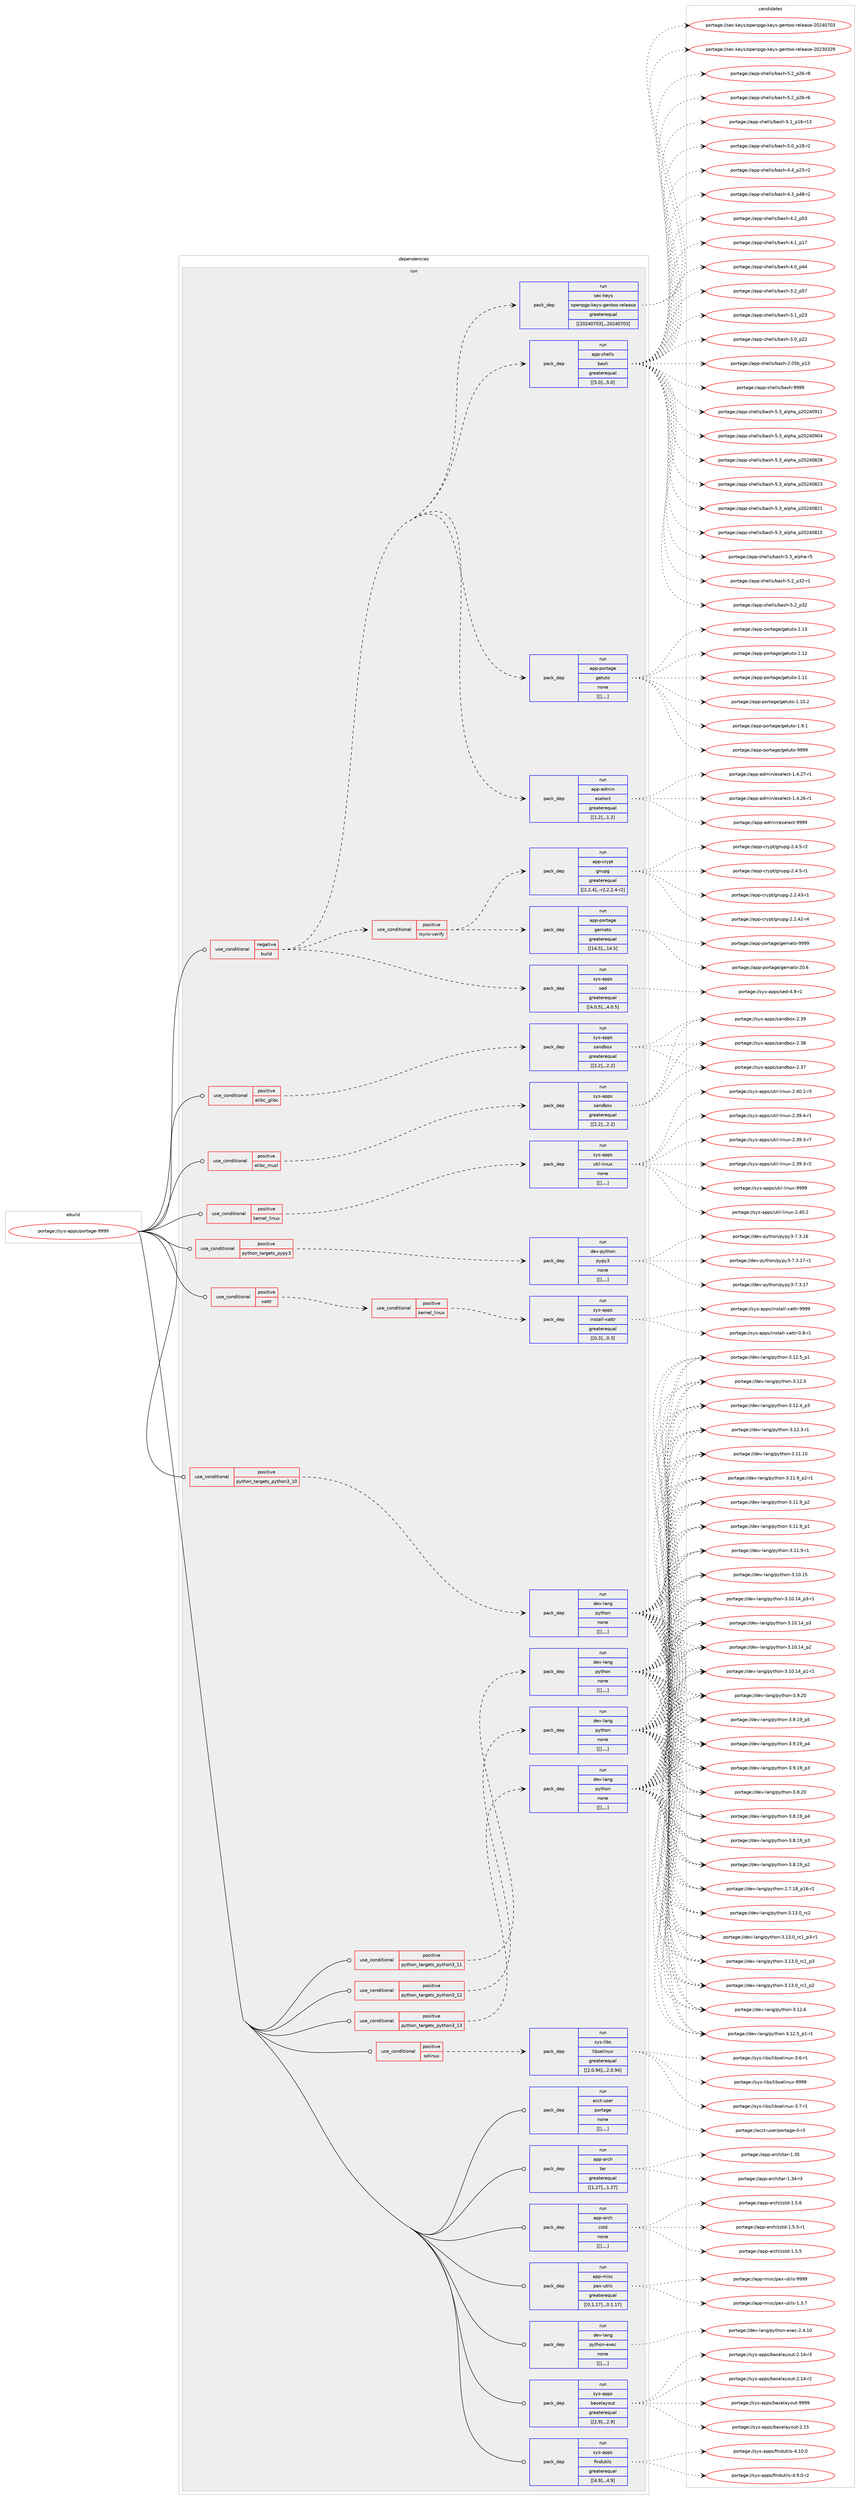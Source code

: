 digraph prolog {

# *************
# Graph options
# *************

newrank=true;
concentrate=true;
compound=true;
graph [rankdir=LR,fontname=Helvetica,fontsize=10,ranksep=1.5];#, ranksep=2.5, nodesep=0.2];
edge  [arrowhead=vee];
node  [fontname=Helvetica,fontsize=10];

# **********
# The ebuild
# **********

subgraph cluster_leftcol {
color=gray;
label=<<i>ebuild</i>>;
id [label="portage://sys-apps/portage-9999", color=red, width=4, href="../sys-apps/portage-9999.svg"];
}

# ****************
# The dependencies
# ****************

subgraph cluster_midcol {
color=gray;
label=<<i>dependencies</i>>;
subgraph cluster_compile {
fillcolor="#eeeeee";
style=filled;
label=<<i>compile</i>>;
}
subgraph cluster_compileandrun {
fillcolor="#eeeeee";
style=filled;
label=<<i>compile and run</i>>;
}
subgraph cluster_run {
fillcolor="#eeeeee";
style=filled;
label=<<i>run</i>>;
subgraph cond115707 {
dependency438653 [label=<<TABLE BORDER="0" CELLBORDER="1" CELLSPACING="0" CELLPADDING="4"><TR><TD ROWSPAN="3" CELLPADDING="10">use_conditional</TD></TR><TR><TD>negative</TD></TR><TR><TD>build</TD></TR></TABLE>>, shape=none, color=red];
subgraph pack319891 {
dependency438654 [label=<<TABLE BORDER="0" CELLBORDER="1" CELLSPACING="0" CELLPADDING="4" WIDTH="220"><TR><TD ROWSPAN="6" CELLPADDING="30">pack_dep</TD></TR><TR><TD WIDTH="110">run</TD></TR><TR><TD>app-admin</TD></TR><TR><TD>eselect</TD></TR><TR><TD>greaterequal</TD></TR><TR><TD>[[1,2],,,1.2]</TD></TR></TABLE>>, shape=none, color=blue];
}
dependency438653:e -> dependency438654:w [weight=20,style="dashed",arrowhead="vee"];
subgraph pack319892 {
dependency438655 [label=<<TABLE BORDER="0" CELLBORDER="1" CELLSPACING="0" CELLPADDING="4" WIDTH="220"><TR><TD ROWSPAN="6" CELLPADDING="30">pack_dep</TD></TR><TR><TD WIDTH="110">run</TD></TR><TR><TD>app-portage</TD></TR><TR><TD>getuto</TD></TR><TR><TD>none</TD></TR><TR><TD>[[],,,,]</TD></TR></TABLE>>, shape=none, color=blue];
}
dependency438653:e -> dependency438655:w [weight=20,style="dashed",arrowhead="vee"];
subgraph pack319893 {
dependency438656 [label=<<TABLE BORDER="0" CELLBORDER="1" CELLSPACING="0" CELLPADDING="4" WIDTH="220"><TR><TD ROWSPAN="6" CELLPADDING="30">pack_dep</TD></TR><TR><TD WIDTH="110">run</TD></TR><TR><TD>app-shells</TD></TR><TR><TD>bash</TD></TR><TR><TD>greaterequal</TD></TR><TR><TD>[[5,0],,,5.0]</TD></TR></TABLE>>, shape=none, color=blue];
}
dependency438653:e -> dependency438656:w [weight=20,style="dashed",arrowhead="vee"];
subgraph pack319894 {
dependency438657 [label=<<TABLE BORDER="0" CELLBORDER="1" CELLSPACING="0" CELLPADDING="4" WIDTH="220"><TR><TD ROWSPAN="6" CELLPADDING="30">pack_dep</TD></TR><TR><TD WIDTH="110">run</TD></TR><TR><TD>sec-keys</TD></TR><TR><TD>openpgp-keys-gentoo-release</TD></TR><TR><TD>greaterequal</TD></TR><TR><TD>[[20240703],,,20240703]</TD></TR></TABLE>>, shape=none, color=blue];
}
dependency438653:e -> dependency438657:w [weight=20,style="dashed",arrowhead="vee"];
subgraph pack319895 {
dependency438658 [label=<<TABLE BORDER="0" CELLBORDER="1" CELLSPACING="0" CELLPADDING="4" WIDTH="220"><TR><TD ROWSPAN="6" CELLPADDING="30">pack_dep</TD></TR><TR><TD WIDTH="110">run</TD></TR><TR><TD>sys-apps</TD></TR><TR><TD>sed</TD></TR><TR><TD>greaterequal</TD></TR><TR><TD>[[4,0,5],,,4.0.5]</TD></TR></TABLE>>, shape=none, color=blue];
}
dependency438653:e -> dependency438658:w [weight=20,style="dashed",arrowhead="vee"];
subgraph cond115708 {
dependency438659 [label=<<TABLE BORDER="0" CELLBORDER="1" CELLSPACING="0" CELLPADDING="4"><TR><TD ROWSPAN="3" CELLPADDING="10">use_conditional</TD></TR><TR><TD>positive</TD></TR><TR><TD>rsync-verify</TD></TR></TABLE>>, shape=none, color=red];
subgraph pack319896 {
dependency438660 [label=<<TABLE BORDER="0" CELLBORDER="1" CELLSPACING="0" CELLPADDING="4" WIDTH="220"><TR><TD ROWSPAN="6" CELLPADDING="30">pack_dep</TD></TR><TR><TD WIDTH="110">run</TD></TR><TR><TD>app-crypt</TD></TR><TR><TD>gnupg</TD></TR><TR><TD>greaterequal</TD></TR><TR><TD>[[2,2,4],,-r2,2.2.4-r2]</TD></TR></TABLE>>, shape=none, color=blue];
}
dependency438659:e -> dependency438660:w [weight=20,style="dashed",arrowhead="vee"];
subgraph pack319897 {
dependency438661 [label=<<TABLE BORDER="0" CELLBORDER="1" CELLSPACING="0" CELLPADDING="4" WIDTH="220"><TR><TD ROWSPAN="6" CELLPADDING="30">pack_dep</TD></TR><TR><TD WIDTH="110">run</TD></TR><TR><TD>app-portage</TD></TR><TR><TD>gemato</TD></TR><TR><TD>greaterequal</TD></TR><TR><TD>[[14,5],,,14.5]</TD></TR></TABLE>>, shape=none, color=blue];
}
dependency438659:e -> dependency438661:w [weight=20,style="dashed",arrowhead="vee"];
}
dependency438653:e -> dependency438659:w [weight=20,style="dashed",arrowhead="vee"];
}
id:e -> dependency438653:w [weight=20,style="solid",arrowhead="odot"];
subgraph cond115709 {
dependency438662 [label=<<TABLE BORDER="0" CELLBORDER="1" CELLSPACING="0" CELLPADDING="4"><TR><TD ROWSPAN="3" CELLPADDING="10">use_conditional</TD></TR><TR><TD>positive</TD></TR><TR><TD>elibc_glibc</TD></TR></TABLE>>, shape=none, color=red];
subgraph pack319898 {
dependency438663 [label=<<TABLE BORDER="0" CELLBORDER="1" CELLSPACING="0" CELLPADDING="4" WIDTH="220"><TR><TD ROWSPAN="6" CELLPADDING="30">pack_dep</TD></TR><TR><TD WIDTH="110">run</TD></TR><TR><TD>sys-apps</TD></TR><TR><TD>sandbox</TD></TR><TR><TD>greaterequal</TD></TR><TR><TD>[[2,2],,,2.2]</TD></TR></TABLE>>, shape=none, color=blue];
}
dependency438662:e -> dependency438663:w [weight=20,style="dashed",arrowhead="vee"];
}
id:e -> dependency438662:w [weight=20,style="solid",arrowhead="odot"];
subgraph cond115710 {
dependency438664 [label=<<TABLE BORDER="0" CELLBORDER="1" CELLSPACING="0" CELLPADDING="4"><TR><TD ROWSPAN="3" CELLPADDING="10">use_conditional</TD></TR><TR><TD>positive</TD></TR><TR><TD>elibc_musl</TD></TR></TABLE>>, shape=none, color=red];
subgraph pack319899 {
dependency438665 [label=<<TABLE BORDER="0" CELLBORDER="1" CELLSPACING="0" CELLPADDING="4" WIDTH="220"><TR><TD ROWSPAN="6" CELLPADDING="30">pack_dep</TD></TR><TR><TD WIDTH="110">run</TD></TR><TR><TD>sys-apps</TD></TR><TR><TD>sandbox</TD></TR><TR><TD>greaterequal</TD></TR><TR><TD>[[2,2],,,2.2]</TD></TR></TABLE>>, shape=none, color=blue];
}
dependency438664:e -> dependency438665:w [weight=20,style="dashed",arrowhead="vee"];
}
id:e -> dependency438664:w [weight=20,style="solid",arrowhead="odot"];
subgraph cond115711 {
dependency438666 [label=<<TABLE BORDER="0" CELLBORDER="1" CELLSPACING="0" CELLPADDING="4"><TR><TD ROWSPAN="3" CELLPADDING="10">use_conditional</TD></TR><TR><TD>positive</TD></TR><TR><TD>kernel_linux</TD></TR></TABLE>>, shape=none, color=red];
subgraph pack319900 {
dependency438667 [label=<<TABLE BORDER="0" CELLBORDER="1" CELLSPACING="0" CELLPADDING="4" WIDTH="220"><TR><TD ROWSPAN="6" CELLPADDING="30">pack_dep</TD></TR><TR><TD WIDTH="110">run</TD></TR><TR><TD>sys-apps</TD></TR><TR><TD>util-linux</TD></TR><TR><TD>none</TD></TR><TR><TD>[[],,,,]</TD></TR></TABLE>>, shape=none, color=blue];
}
dependency438666:e -> dependency438667:w [weight=20,style="dashed",arrowhead="vee"];
}
id:e -> dependency438666:w [weight=20,style="solid",arrowhead="odot"];
subgraph cond115712 {
dependency438668 [label=<<TABLE BORDER="0" CELLBORDER="1" CELLSPACING="0" CELLPADDING="4"><TR><TD ROWSPAN="3" CELLPADDING="10">use_conditional</TD></TR><TR><TD>positive</TD></TR><TR><TD>python_targets_pypy3</TD></TR></TABLE>>, shape=none, color=red];
subgraph pack319901 {
dependency438669 [label=<<TABLE BORDER="0" CELLBORDER="1" CELLSPACING="0" CELLPADDING="4" WIDTH="220"><TR><TD ROWSPAN="6" CELLPADDING="30">pack_dep</TD></TR><TR><TD WIDTH="110">run</TD></TR><TR><TD>dev-python</TD></TR><TR><TD>pypy3</TD></TR><TR><TD>none</TD></TR><TR><TD>[[],,,,]</TD></TR></TABLE>>, shape=none, color=blue];
}
dependency438668:e -> dependency438669:w [weight=20,style="dashed",arrowhead="vee"];
}
id:e -> dependency438668:w [weight=20,style="solid",arrowhead="odot"];
subgraph cond115713 {
dependency438670 [label=<<TABLE BORDER="0" CELLBORDER="1" CELLSPACING="0" CELLPADDING="4"><TR><TD ROWSPAN="3" CELLPADDING="10">use_conditional</TD></TR><TR><TD>positive</TD></TR><TR><TD>python_targets_python3_10</TD></TR></TABLE>>, shape=none, color=red];
subgraph pack319902 {
dependency438671 [label=<<TABLE BORDER="0" CELLBORDER="1" CELLSPACING="0" CELLPADDING="4" WIDTH="220"><TR><TD ROWSPAN="6" CELLPADDING="30">pack_dep</TD></TR><TR><TD WIDTH="110">run</TD></TR><TR><TD>dev-lang</TD></TR><TR><TD>python</TD></TR><TR><TD>none</TD></TR><TR><TD>[[],,,,]</TD></TR></TABLE>>, shape=none, color=blue];
}
dependency438670:e -> dependency438671:w [weight=20,style="dashed",arrowhead="vee"];
}
id:e -> dependency438670:w [weight=20,style="solid",arrowhead="odot"];
subgraph cond115714 {
dependency438672 [label=<<TABLE BORDER="0" CELLBORDER="1" CELLSPACING="0" CELLPADDING="4"><TR><TD ROWSPAN="3" CELLPADDING="10">use_conditional</TD></TR><TR><TD>positive</TD></TR><TR><TD>python_targets_python3_11</TD></TR></TABLE>>, shape=none, color=red];
subgraph pack319903 {
dependency438673 [label=<<TABLE BORDER="0" CELLBORDER="1" CELLSPACING="0" CELLPADDING="4" WIDTH="220"><TR><TD ROWSPAN="6" CELLPADDING="30">pack_dep</TD></TR><TR><TD WIDTH="110">run</TD></TR><TR><TD>dev-lang</TD></TR><TR><TD>python</TD></TR><TR><TD>none</TD></TR><TR><TD>[[],,,,]</TD></TR></TABLE>>, shape=none, color=blue];
}
dependency438672:e -> dependency438673:w [weight=20,style="dashed",arrowhead="vee"];
}
id:e -> dependency438672:w [weight=20,style="solid",arrowhead="odot"];
subgraph cond115715 {
dependency438674 [label=<<TABLE BORDER="0" CELLBORDER="1" CELLSPACING="0" CELLPADDING="4"><TR><TD ROWSPAN="3" CELLPADDING="10">use_conditional</TD></TR><TR><TD>positive</TD></TR><TR><TD>python_targets_python3_12</TD></TR></TABLE>>, shape=none, color=red];
subgraph pack319904 {
dependency438675 [label=<<TABLE BORDER="0" CELLBORDER="1" CELLSPACING="0" CELLPADDING="4" WIDTH="220"><TR><TD ROWSPAN="6" CELLPADDING="30">pack_dep</TD></TR><TR><TD WIDTH="110">run</TD></TR><TR><TD>dev-lang</TD></TR><TR><TD>python</TD></TR><TR><TD>none</TD></TR><TR><TD>[[],,,,]</TD></TR></TABLE>>, shape=none, color=blue];
}
dependency438674:e -> dependency438675:w [weight=20,style="dashed",arrowhead="vee"];
}
id:e -> dependency438674:w [weight=20,style="solid",arrowhead="odot"];
subgraph cond115716 {
dependency438676 [label=<<TABLE BORDER="0" CELLBORDER="1" CELLSPACING="0" CELLPADDING="4"><TR><TD ROWSPAN="3" CELLPADDING="10">use_conditional</TD></TR><TR><TD>positive</TD></TR><TR><TD>python_targets_python3_13</TD></TR></TABLE>>, shape=none, color=red];
subgraph pack319905 {
dependency438677 [label=<<TABLE BORDER="0" CELLBORDER="1" CELLSPACING="0" CELLPADDING="4" WIDTH="220"><TR><TD ROWSPAN="6" CELLPADDING="30">pack_dep</TD></TR><TR><TD WIDTH="110">run</TD></TR><TR><TD>dev-lang</TD></TR><TR><TD>python</TD></TR><TR><TD>none</TD></TR><TR><TD>[[],,,,]</TD></TR></TABLE>>, shape=none, color=blue];
}
dependency438676:e -> dependency438677:w [weight=20,style="dashed",arrowhead="vee"];
}
id:e -> dependency438676:w [weight=20,style="solid",arrowhead="odot"];
subgraph cond115717 {
dependency438678 [label=<<TABLE BORDER="0" CELLBORDER="1" CELLSPACING="0" CELLPADDING="4"><TR><TD ROWSPAN="3" CELLPADDING="10">use_conditional</TD></TR><TR><TD>positive</TD></TR><TR><TD>selinux</TD></TR></TABLE>>, shape=none, color=red];
subgraph pack319906 {
dependency438679 [label=<<TABLE BORDER="0" CELLBORDER="1" CELLSPACING="0" CELLPADDING="4" WIDTH="220"><TR><TD ROWSPAN="6" CELLPADDING="30">pack_dep</TD></TR><TR><TD WIDTH="110">run</TD></TR><TR><TD>sys-libs</TD></TR><TR><TD>libselinux</TD></TR><TR><TD>greaterequal</TD></TR><TR><TD>[[2,0,94],,,2.0.94]</TD></TR></TABLE>>, shape=none, color=blue];
}
dependency438678:e -> dependency438679:w [weight=20,style="dashed",arrowhead="vee"];
}
id:e -> dependency438678:w [weight=20,style="solid",arrowhead="odot"];
subgraph cond115718 {
dependency438680 [label=<<TABLE BORDER="0" CELLBORDER="1" CELLSPACING="0" CELLPADDING="4"><TR><TD ROWSPAN="3" CELLPADDING="10">use_conditional</TD></TR><TR><TD>positive</TD></TR><TR><TD>xattr</TD></TR></TABLE>>, shape=none, color=red];
subgraph cond115719 {
dependency438681 [label=<<TABLE BORDER="0" CELLBORDER="1" CELLSPACING="0" CELLPADDING="4"><TR><TD ROWSPAN="3" CELLPADDING="10">use_conditional</TD></TR><TR><TD>positive</TD></TR><TR><TD>kernel_linux</TD></TR></TABLE>>, shape=none, color=red];
subgraph pack319907 {
dependency438682 [label=<<TABLE BORDER="0" CELLBORDER="1" CELLSPACING="0" CELLPADDING="4" WIDTH="220"><TR><TD ROWSPAN="6" CELLPADDING="30">pack_dep</TD></TR><TR><TD WIDTH="110">run</TD></TR><TR><TD>sys-apps</TD></TR><TR><TD>install-xattr</TD></TR><TR><TD>greaterequal</TD></TR><TR><TD>[[0,3],,,0.3]</TD></TR></TABLE>>, shape=none, color=blue];
}
dependency438681:e -> dependency438682:w [weight=20,style="dashed",arrowhead="vee"];
}
dependency438680:e -> dependency438681:w [weight=20,style="dashed",arrowhead="vee"];
}
id:e -> dependency438680:w [weight=20,style="solid",arrowhead="odot"];
subgraph pack319908 {
dependency438683 [label=<<TABLE BORDER="0" CELLBORDER="1" CELLSPACING="0" CELLPADDING="4" WIDTH="220"><TR><TD ROWSPAN="6" CELLPADDING="30">pack_dep</TD></TR><TR><TD WIDTH="110">run</TD></TR><TR><TD>acct-user</TD></TR><TR><TD>portage</TD></TR><TR><TD>none</TD></TR><TR><TD>[[],,,,]</TD></TR></TABLE>>, shape=none, color=blue];
}
id:e -> dependency438683:w [weight=20,style="solid",arrowhead="odot"];
subgraph pack319909 {
dependency438684 [label=<<TABLE BORDER="0" CELLBORDER="1" CELLSPACING="0" CELLPADDING="4" WIDTH="220"><TR><TD ROWSPAN="6" CELLPADDING="30">pack_dep</TD></TR><TR><TD WIDTH="110">run</TD></TR><TR><TD>app-arch</TD></TR><TR><TD>tar</TD></TR><TR><TD>greaterequal</TD></TR><TR><TD>[[1,27],,,1.27]</TD></TR></TABLE>>, shape=none, color=blue];
}
id:e -> dependency438684:w [weight=20,style="solid",arrowhead="odot"];
subgraph pack319910 {
dependency438685 [label=<<TABLE BORDER="0" CELLBORDER="1" CELLSPACING="0" CELLPADDING="4" WIDTH="220"><TR><TD ROWSPAN="6" CELLPADDING="30">pack_dep</TD></TR><TR><TD WIDTH="110">run</TD></TR><TR><TD>app-arch</TD></TR><TR><TD>zstd</TD></TR><TR><TD>none</TD></TR><TR><TD>[[],,,,]</TD></TR></TABLE>>, shape=none, color=blue];
}
id:e -> dependency438685:w [weight=20,style="solid",arrowhead="odot"];
subgraph pack319911 {
dependency438686 [label=<<TABLE BORDER="0" CELLBORDER="1" CELLSPACING="0" CELLPADDING="4" WIDTH="220"><TR><TD ROWSPAN="6" CELLPADDING="30">pack_dep</TD></TR><TR><TD WIDTH="110">run</TD></TR><TR><TD>app-misc</TD></TR><TR><TD>pax-utils</TD></TR><TR><TD>greaterequal</TD></TR><TR><TD>[[0,1,17],,,0.1.17]</TD></TR></TABLE>>, shape=none, color=blue];
}
id:e -> dependency438686:w [weight=20,style="solid",arrowhead="odot"];
subgraph pack319912 {
dependency438687 [label=<<TABLE BORDER="0" CELLBORDER="1" CELLSPACING="0" CELLPADDING="4" WIDTH="220"><TR><TD ROWSPAN="6" CELLPADDING="30">pack_dep</TD></TR><TR><TD WIDTH="110">run</TD></TR><TR><TD>dev-lang</TD></TR><TR><TD>python-exec</TD></TR><TR><TD>none</TD></TR><TR><TD>[[],,,,]</TD></TR></TABLE>>, shape=none, color=blue];
}
id:e -> dependency438687:w [weight=20,style="solid",arrowhead="odot"];
subgraph pack319913 {
dependency438688 [label=<<TABLE BORDER="0" CELLBORDER="1" CELLSPACING="0" CELLPADDING="4" WIDTH="220"><TR><TD ROWSPAN="6" CELLPADDING="30">pack_dep</TD></TR><TR><TD WIDTH="110">run</TD></TR><TR><TD>sys-apps</TD></TR><TR><TD>baselayout</TD></TR><TR><TD>greaterequal</TD></TR><TR><TD>[[2,9],,,2.9]</TD></TR></TABLE>>, shape=none, color=blue];
}
id:e -> dependency438688:w [weight=20,style="solid",arrowhead="odot"];
subgraph pack319914 {
dependency438689 [label=<<TABLE BORDER="0" CELLBORDER="1" CELLSPACING="0" CELLPADDING="4" WIDTH="220"><TR><TD ROWSPAN="6" CELLPADDING="30">pack_dep</TD></TR><TR><TD WIDTH="110">run</TD></TR><TR><TD>sys-apps</TD></TR><TR><TD>findutils</TD></TR><TR><TD>greaterequal</TD></TR><TR><TD>[[4,9],,,4.9]</TD></TR></TABLE>>, shape=none, color=blue];
}
id:e -> dependency438689:w [weight=20,style="solid",arrowhead="odot"];
}
}

# **************
# The candidates
# **************

subgraph cluster_choices {
rank=same;
color=gray;
label=<<i>candidates</i>>;

subgraph choice319891 {
color=black;
nodesep=1;
choice97112112459710010910511047101115101108101991164557575757 [label="portage://app-admin/eselect-9999", color=red, width=4,href="../app-admin/eselect-9999.svg"];
choice9711211245971001091051104710111510110810199116454946524650554511449 [label="portage://app-admin/eselect-1.4.27-r1", color=red, width=4,href="../app-admin/eselect-1.4.27-r1.svg"];
choice9711211245971001091051104710111510110810199116454946524650544511449 [label="portage://app-admin/eselect-1.4.26-r1", color=red, width=4,href="../app-admin/eselect-1.4.26-r1.svg"];
dependency438654:e -> choice97112112459710010910511047101115101108101991164557575757:w [style=dotted,weight="100"];
dependency438654:e -> choice9711211245971001091051104710111510110810199116454946524650554511449:w [style=dotted,weight="100"];
dependency438654:e -> choice9711211245971001091051104710111510110810199116454946524650544511449:w [style=dotted,weight="100"];
}
subgraph choice319892 {
color=black;
nodesep=1;
choice971121124511211111411697103101471031011161171161114557575757 [label="portage://app-portage/getuto-9999", color=red, width=4,href="../app-portage/getuto-9999.svg"];
choice971121124511211111411697103101471031011161171161114549464951 [label="portage://app-portage/getuto-1.13", color=red, width=4,href="../app-portage/getuto-1.13.svg"];
choice971121124511211111411697103101471031011161171161114549464950 [label="portage://app-portage/getuto-1.12", color=red, width=4,href="../app-portage/getuto-1.12.svg"];
choice971121124511211111411697103101471031011161171161114549464949 [label="portage://app-portage/getuto-1.11", color=red, width=4,href="../app-portage/getuto-1.11.svg"];
choice9711211245112111114116971031014710310111611711611145494649484650 [label="portage://app-portage/getuto-1.10.2", color=red, width=4,href="../app-portage/getuto-1.10.2.svg"];
choice97112112451121111141169710310147103101116117116111454946574649 [label="portage://app-portage/getuto-1.9.1", color=red, width=4,href="../app-portage/getuto-1.9.1.svg"];
dependency438655:e -> choice971121124511211111411697103101471031011161171161114557575757:w [style=dotted,weight="100"];
dependency438655:e -> choice971121124511211111411697103101471031011161171161114549464951:w [style=dotted,weight="100"];
dependency438655:e -> choice971121124511211111411697103101471031011161171161114549464950:w [style=dotted,weight="100"];
dependency438655:e -> choice971121124511211111411697103101471031011161171161114549464949:w [style=dotted,weight="100"];
dependency438655:e -> choice9711211245112111114116971031014710310111611711611145494649484650:w [style=dotted,weight="100"];
dependency438655:e -> choice97112112451121111141169710310147103101116117116111454946574649:w [style=dotted,weight="100"];
}
subgraph choice319893 {
color=black;
nodesep=1;
choice97112112451151041011081081154798971151044557575757 [label="portage://app-shells/bash-9999", color=red, width=4,href="../app-shells/bash-9999.svg"];
choice971121124511510410110810811547989711510445534651959710811210497951125048505248574949 [label="portage://app-shells/bash-5.3_alpha_p20240911", color=red, width=4,href="../app-shells/bash-5.3_alpha_p20240911.svg"];
choice971121124511510410110810811547989711510445534651959710811210497951125048505248574852 [label="portage://app-shells/bash-5.3_alpha_p20240904", color=red, width=4,href="../app-shells/bash-5.3_alpha_p20240904.svg"];
choice971121124511510410110810811547989711510445534651959710811210497951125048505248565056 [label="portage://app-shells/bash-5.3_alpha_p20240828", color=red, width=4,href="../app-shells/bash-5.3_alpha_p20240828.svg"];
choice971121124511510410110810811547989711510445534651959710811210497951125048505248565051 [label="portage://app-shells/bash-5.3_alpha_p20240823", color=red, width=4,href="../app-shells/bash-5.3_alpha_p20240823.svg"];
choice971121124511510410110810811547989711510445534651959710811210497951125048505248565049 [label="portage://app-shells/bash-5.3_alpha_p20240821", color=red, width=4,href="../app-shells/bash-5.3_alpha_p20240821.svg"];
choice971121124511510410110810811547989711510445534651959710811210497951125048505248564953 [label="portage://app-shells/bash-5.3_alpha_p20240815", color=red, width=4,href="../app-shells/bash-5.3_alpha_p20240815.svg"];
choice9711211245115104101108108115479897115104455346519597108112104974511453 [label="portage://app-shells/bash-5.3_alpha-r5", color=red, width=4,href="../app-shells/bash-5.3_alpha-r5.svg"];
choice9711211245115104101108108115479897115104455346509511251504511449 [label="portage://app-shells/bash-5.2_p32-r1", color=red, width=4,href="../app-shells/bash-5.2_p32-r1.svg"];
choice971121124511510410110810811547989711510445534650951125150 [label="portage://app-shells/bash-5.2_p32", color=red, width=4,href="../app-shells/bash-5.2_p32.svg"];
choice9711211245115104101108108115479897115104455346509511250544511456 [label="portage://app-shells/bash-5.2_p26-r8", color=red, width=4,href="../app-shells/bash-5.2_p26-r8.svg"];
choice9711211245115104101108108115479897115104455346509511250544511454 [label="portage://app-shells/bash-5.2_p26-r6", color=red, width=4,href="../app-shells/bash-5.2_p26-r6.svg"];
choice971121124511510410110810811547989711510445534649951124954451144951 [label="portage://app-shells/bash-5.1_p16-r13", color=red, width=4,href="../app-shells/bash-5.1_p16-r13.svg"];
choice9711211245115104101108108115479897115104455346489511249564511450 [label="portage://app-shells/bash-5.0_p18-r2", color=red, width=4,href="../app-shells/bash-5.0_p18-r2.svg"];
choice9711211245115104101108108115479897115104455246529511250514511450 [label="portage://app-shells/bash-4.4_p23-r2", color=red, width=4,href="../app-shells/bash-4.4_p23-r2.svg"];
choice9711211245115104101108108115479897115104455246519511252564511450 [label="portage://app-shells/bash-4.3_p48-r2", color=red, width=4,href="../app-shells/bash-4.3_p48-r2.svg"];
choice971121124511510410110810811547989711510445524650951125351 [label="portage://app-shells/bash-4.2_p53", color=red, width=4,href="../app-shells/bash-4.2_p53.svg"];
choice971121124511510410110810811547989711510445524649951124955 [label="portage://app-shells/bash-4.1_p17", color=red, width=4,href="../app-shells/bash-4.1_p17.svg"];
choice971121124511510410110810811547989711510445524648951125252 [label="portage://app-shells/bash-4.0_p44", color=red, width=4,href="../app-shells/bash-4.0_p44.svg"];
choice971121124511510410110810811547989711510445514650951125355 [label="portage://app-shells/bash-3.2_p57", color=red, width=4,href="../app-shells/bash-3.2_p57.svg"];
choice971121124511510410110810811547989711510445514649951125051 [label="portage://app-shells/bash-3.1_p23", color=red, width=4,href="../app-shells/bash-3.1_p23.svg"];
choice971121124511510410110810811547989711510445514648951125050 [label="portage://app-shells/bash-3.0_p22", color=red, width=4,href="../app-shells/bash-3.0_p22.svg"];
choice9711211245115104101108108115479897115104455046485398951124951 [label="portage://app-shells/bash-2.05b_p13", color=red, width=4,href="../app-shells/bash-2.05b_p13.svg"];
dependency438656:e -> choice97112112451151041011081081154798971151044557575757:w [style=dotted,weight="100"];
dependency438656:e -> choice971121124511510410110810811547989711510445534651959710811210497951125048505248574949:w [style=dotted,weight="100"];
dependency438656:e -> choice971121124511510410110810811547989711510445534651959710811210497951125048505248574852:w [style=dotted,weight="100"];
dependency438656:e -> choice971121124511510410110810811547989711510445534651959710811210497951125048505248565056:w [style=dotted,weight="100"];
dependency438656:e -> choice971121124511510410110810811547989711510445534651959710811210497951125048505248565051:w [style=dotted,weight="100"];
dependency438656:e -> choice971121124511510410110810811547989711510445534651959710811210497951125048505248565049:w [style=dotted,weight="100"];
dependency438656:e -> choice971121124511510410110810811547989711510445534651959710811210497951125048505248564953:w [style=dotted,weight="100"];
dependency438656:e -> choice9711211245115104101108108115479897115104455346519597108112104974511453:w [style=dotted,weight="100"];
dependency438656:e -> choice9711211245115104101108108115479897115104455346509511251504511449:w [style=dotted,weight="100"];
dependency438656:e -> choice971121124511510410110810811547989711510445534650951125150:w [style=dotted,weight="100"];
dependency438656:e -> choice9711211245115104101108108115479897115104455346509511250544511456:w [style=dotted,weight="100"];
dependency438656:e -> choice9711211245115104101108108115479897115104455346509511250544511454:w [style=dotted,weight="100"];
dependency438656:e -> choice971121124511510410110810811547989711510445534649951124954451144951:w [style=dotted,weight="100"];
dependency438656:e -> choice9711211245115104101108108115479897115104455346489511249564511450:w [style=dotted,weight="100"];
dependency438656:e -> choice9711211245115104101108108115479897115104455246529511250514511450:w [style=dotted,weight="100"];
dependency438656:e -> choice9711211245115104101108108115479897115104455246519511252564511450:w [style=dotted,weight="100"];
dependency438656:e -> choice971121124511510410110810811547989711510445524650951125351:w [style=dotted,weight="100"];
dependency438656:e -> choice971121124511510410110810811547989711510445524649951124955:w [style=dotted,weight="100"];
dependency438656:e -> choice971121124511510410110810811547989711510445524648951125252:w [style=dotted,weight="100"];
dependency438656:e -> choice971121124511510410110810811547989711510445514650951125355:w [style=dotted,weight="100"];
dependency438656:e -> choice971121124511510410110810811547989711510445514649951125051:w [style=dotted,weight="100"];
dependency438656:e -> choice971121124511510410110810811547989711510445514648951125050:w [style=dotted,weight="100"];
dependency438656:e -> choice9711211245115104101108108115479897115104455046485398951124951:w [style=dotted,weight="100"];
}
subgraph choice319894 {
color=black;
nodesep=1;
choice11510199451071011211154711111210111011210311245107101121115451031011101161111114511410110810197115101455048505248554851 [label="portage://sec-keys/openpgp-keys-gentoo-release-20240703", color=red, width=4,href="../sec-keys/openpgp-keys-gentoo-release-20240703.svg"];
choice11510199451071011211154711111210111011210311245107101121115451031011101161111114511410110810197115101455048505148515057 [label="portage://sec-keys/openpgp-keys-gentoo-release-20230329", color=red, width=4,href="../sec-keys/openpgp-keys-gentoo-release-20230329.svg"];
dependency438657:e -> choice11510199451071011211154711111210111011210311245107101121115451031011101161111114511410110810197115101455048505248554851:w [style=dotted,weight="100"];
dependency438657:e -> choice11510199451071011211154711111210111011210311245107101121115451031011101161111114511410110810197115101455048505148515057:w [style=dotted,weight="100"];
}
subgraph choice319895 {
color=black;
nodesep=1;
choice115121115459711211211547115101100455246574511449 [label="portage://sys-apps/sed-4.9-r1", color=red, width=4,href="../sys-apps/sed-4.9-r1.svg"];
dependency438658:e -> choice115121115459711211211547115101100455246574511449:w [style=dotted,weight="100"];
}
subgraph choice319896 {
color=black;
nodesep=1;
choice971121124599114121112116471031101171121034550465246534511450 [label="portage://app-crypt/gnupg-2.4.5-r2", color=red, width=4,href="../app-crypt/gnupg-2.4.5-r2.svg"];
choice971121124599114121112116471031101171121034550465246534511449 [label="portage://app-crypt/gnupg-2.4.5-r1", color=red, width=4,href="../app-crypt/gnupg-2.4.5-r1.svg"];
choice97112112459911412111211647103110117112103455046504652514511449 [label="portage://app-crypt/gnupg-2.2.43-r1", color=red, width=4,href="../app-crypt/gnupg-2.2.43-r1.svg"];
choice97112112459911412111211647103110117112103455046504652504511452 [label="portage://app-crypt/gnupg-2.2.42-r4", color=red, width=4,href="../app-crypt/gnupg-2.2.42-r4.svg"];
dependency438660:e -> choice971121124599114121112116471031101171121034550465246534511450:w [style=dotted,weight="100"];
dependency438660:e -> choice971121124599114121112116471031101171121034550465246534511449:w [style=dotted,weight="100"];
dependency438660:e -> choice97112112459911412111211647103110117112103455046504652514511449:w [style=dotted,weight="100"];
dependency438660:e -> choice97112112459911412111211647103110117112103455046504652504511452:w [style=dotted,weight="100"];
}
subgraph choice319897 {
color=black;
nodesep=1;
choice97112112451121111141169710310147103101109971161114557575757 [label="portage://app-portage/gemato-9999", color=red, width=4,href="../app-portage/gemato-9999.svg"];
choice97112112451121111141169710310147103101109971161114550484654 [label="portage://app-portage/gemato-20.6", color=red, width=4,href="../app-portage/gemato-20.6.svg"];
dependency438661:e -> choice97112112451121111141169710310147103101109971161114557575757:w [style=dotted,weight="100"];
dependency438661:e -> choice97112112451121111141169710310147103101109971161114550484654:w [style=dotted,weight="100"];
}
subgraph choice319898 {
color=black;
nodesep=1;
choice11512111545971121121154711597110100981111204550465157 [label="portage://sys-apps/sandbox-2.39", color=red, width=4,href="../sys-apps/sandbox-2.39.svg"];
choice11512111545971121121154711597110100981111204550465156 [label="portage://sys-apps/sandbox-2.38", color=red, width=4,href="../sys-apps/sandbox-2.38.svg"];
choice11512111545971121121154711597110100981111204550465155 [label="portage://sys-apps/sandbox-2.37", color=red, width=4,href="../sys-apps/sandbox-2.37.svg"];
dependency438663:e -> choice11512111545971121121154711597110100981111204550465157:w [style=dotted,weight="100"];
dependency438663:e -> choice11512111545971121121154711597110100981111204550465156:w [style=dotted,weight="100"];
dependency438663:e -> choice11512111545971121121154711597110100981111204550465155:w [style=dotted,weight="100"];
}
subgraph choice319899 {
color=black;
nodesep=1;
choice11512111545971121121154711597110100981111204550465157 [label="portage://sys-apps/sandbox-2.39", color=red, width=4,href="../sys-apps/sandbox-2.39.svg"];
choice11512111545971121121154711597110100981111204550465156 [label="portage://sys-apps/sandbox-2.38", color=red, width=4,href="../sys-apps/sandbox-2.38.svg"];
choice11512111545971121121154711597110100981111204550465155 [label="portage://sys-apps/sandbox-2.37", color=red, width=4,href="../sys-apps/sandbox-2.37.svg"];
dependency438665:e -> choice11512111545971121121154711597110100981111204550465157:w [style=dotted,weight="100"];
dependency438665:e -> choice11512111545971121121154711597110100981111204550465156:w [style=dotted,weight="100"];
dependency438665:e -> choice11512111545971121121154711597110100981111204550465155:w [style=dotted,weight="100"];
}
subgraph choice319900 {
color=black;
nodesep=1;
choice115121115459711211211547117116105108451081051101171204557575757 [label="portage://sys-apps/util-linux-9999", color=red, width=4,href="../sys-apps/util-linux-9999.svg"];
choice1151211154597112112115471171161051084510810511011712045504652484650 [label="portage://sys-apps/util-linux-2.40.2", color=red, width=4,href="../sys-apps/util-linux-2.40.2.svg"];
choice11512111545971121121154711711610510845108105110117120455046524846494511451 [label="portage://sys-apps/util-linux-2.40.1-r3", color=red, width=4,href="../sys-apps/util-linux-2.40.1-r3.svg"];
choice11512111545971121121154711711610510845108105110117120455046515746524511449 [label="portage://sys-apps/util-linux-2.39.4-r1", color=red, width=4,href="../sys-apps/util-linux-2.39.4-r1.svg"];
choice11512111545971121121154711711610510845108105110117120455046515746514511455 [label="portage://sys-apps/util-linux-2.39.3-r7", color=red, width=4,href="../sys-apps/util-linux-2.39.3-r7.svg"];
choice11512111545971121121154711711610510845108105110117120455046515746514511450 [label="portage://sys-apps/util-linux-2.39.3-r2", color=red, width=4,href="../sys-apps/util-linux-2.39.3-r2.svg"];
dependency438667:e -> choice115121115459711211211547117116105108451081051101171204557575757:w [style=dotted,weight="100"];
dependency438667:e -> choice1151211154597112112115471171161051084510810511011712045504652484650:w [style=dotted,weight="100"];
dependency438667:e -> choice11512111545971121121154711711610510845108105110117120455046524846494511451:w [style=dotted,weight="100"];
dependency438667:e -> choice11512111545971121121154711711610510845108105110117120455046515746524511449:w [style=dotted,weight="100"];
dependency438667:e -> choice11512111545971121121154711711610510845108105110117120455046515746514511455:w [style=dotted,weight="100"];
dependency438667:e -> choice11512111545971121121154711711610510845108105110117120455046515746514511450:w [style=dotted,weight="100"];
}
subgraph choice319901 {
color=black;
nodesep=1;
choice100101118451121211161041111104711212111212151455546514649554511449 [label="portage://dev-python/pypy3-7.3.17-r1", color=red, width=4,href="../dev-python/pypy3-7.3.17-r1.svg"];
choice10010111845112121116104111110471121211121215145554651464955 [label="portage://dev-python/pypy3-7.3.17", color=red, width=4,href="../dev-python/pypy3-7.3.17.svg"];
choice10010111845112121116104111110471121211121215145554651464954 [label="portage://dev-python/pypy3-7.3.16", color=red, width=4,href="../dev-python/pypy3-7.3.16.svg"];
dependency438669:e -> choice100101118451121211161041111104711212111212151455546514649554511449:w [style=dotted,weight="100"];
dependency438669:e -> choice10010111845112121116104111110471121211121215145554651464955:w [style=dotted,weight="100"];
dependency438669:e -> choice10010111845112121116104111110471121211121215145554651464954:w [style=dotted,weight="100"];
}
subgraph choice319902 {
color=black;
nodesep=1;
choice10010111845108971101034711212111610411111045514649514648951149950 [label="portage://dev-lang/python-3.13.0_rc2", color=red, width=4,href="../dev-lang/python-3.13.0_rc2.svg"];
choice1001011184510897110103471121211161041111104551464951464895114994995112514511449 [label="portage://dev-lang/python-3.13.0_rc1_p3-r1", color=red, width=4,href="../dev-lang/python-3.13.0_rc1_p3-r1.svg"];
choice100101118451089711010347112121116104111110455146495146489511499499511251 [label="portage://dev-lang/python-3.13.0_rc1_p3", color=red, width=4,href="../dev-lang/python-3.13.0_rc1_p3.svg"];
choice100101118451089711010347112121116104111110455146495146489511499499511250 [label="portage://dev-lang/python-3.13.0_rc1_p2", color=red, width=4,href="../dev-lang/python-3.13.0_rc1_p2.svg"];
choice10010111845108971101034711212111610411111045514649504654 [label="portage://dev-lang/python-3.12.6", color=red, width=4,href="../dev-lang/python-3.12.6.svg"];
choice1001011184510897110103471121211161041111104551464950465395112494511449 [label="portage://dev-lang/python-3.12.5_p1-r1", color=red, width=4,href="../dev-lang/python-3.12.5_p1-r1.svg"];
choice100101118451089711010347112121116104111110455146495046539511249 [label="portage://dev-lang/python-3.12.5_p1", color=red, width=4,href="../dev-lang/python-3.12.5_p1.svg"];
choice10010111845108971101034711212111610411111045514649504653 [label="portage://dev-lang/python-3.12.5", color=red, width=4,href="../dev-lang/python-3.12.5.svg"];
choice100101118451089711010347112121116104111110455146495046529511251 [label="portage://dev-lang/python-3.12.4_p3", color=red, width=4,href="../dev-lang/python-3.12.4_p3.svg"];
choice100101118451089711010347112121116104111110455146495046514511449 [label="portage://dev-lang/python-3.12.3-r1", color=red, width=4,href="../dev-lang/python-3.12.3-r1.svg"];
choice1001011184510897110103471121211161041111104551464949464948 [label="portage://dev-lang/python-3.11.10", color=red, width=4,href="../dev-lang/python-3.11.10.svg"];
choice1001011184510897110103471121211161041111104551464949465795112504511449 [label="portage://dev-lang/python-3.11.9_p2-r1", color=red, width=4,href="../dev-lang/python-3.11.9_p2-r1.svg"];
choice100101118451089711010347112121116104111110455146494946579511250 [label="portage://dev-lang/python-3.11.9_p2", color=red, width=4,href="../dev-lang/python-3.11.9_p2.svg"];
choice100101118451089711010347112121116104111110455146494946579511249 [label="portage://dev-lang/python-3.11.9_p1", color=red, width=4,href="../dev-lang/python-3.11.9_p1.svg"];
choice100101118451089711010347112121116104111110455146494946574511449 [label="portage://dev-lang/python-3.11.9-r1", color=red, width=4,href="../dev-lang/python-3.11.9-r1.svg"];
choice1001011184510897110103471121211161041111104551464948464953 [label="portage://dev-lang/python-3.10.15", color=red, width=4,href="../dev-lang/python-3.10.15.svg"];
choice100101118451089711010347112121116104111110455146494846495295112514511449 [label="portage://dev-lang/python-3.10.14_p3-r1", color=red, width=4,href="../dev-lang/python-3.10.14_p3-r1.svg"];
choice10010111845108971101034711212111610411111045514649484649529511251 [label="portage://dev-lang/python-3.10.14_p3", color=red, width=4,href="../dev-lang/python-3.10.14_p3.svg"];
choice10010111845108971101034711212111610411111045514649484649529511250 [label="portage://dev-lang/python-3.10.14_p2", color=red, width=4,href="../dev-lang/python-3.10.14_p2.svg"];
choice100101118451089711010347112121116104111110455146494846495295112494511449 [label="portage://dev-lang/python-3.10.14_p1-r1", color=red, width=4,href="../dev-lang/python-3.10.14_p1-r1.svg"];
choice10010111845108971101034711212111610411111045514657465048 [label="portage://dev-lang/python-3.9.20", color=red, width=4,href="../dev-lang/python-3.9.20.svg"];
choice100101118451089711010347112121116104111110455146574649579511253 [label="portage://dev-lang/python-3.9.19_p5", color=red, width=4,href="../dev-lang/python-3.9.19_p5.svg"];
choice100101118451089711010347112121116104111110455146574649579511252 [label="portage://dev-lang/python-3.9.19_p4", color=red, width=4,href="../dev-lang/python-3.9.19_p4.svg"];
choice100101118451089711010347112121116104111110455146574649579511251 [label="portage://dev-lang/python-3.9.19_p3", color=red, width=4,href="../dev-lang/python-3.9.19_p3.svg"];
choice10010111845108971101034711212111610411111045514656465048 [label="portage://dev-lang/python-3.8.20", color=red, width=4,href="../dev-lang/python-3.8.20.svg"];
choice100101118451089711010347112121116104111110455146564649579511252 [label="portage://dev-lang/python-3.8.19_p4", color=red, width=4,href="../dev-lang/python-3.8.19_p4.svg"];
choice100101118451089711010347112121116104111110455146564649579511251 [label="portage://dev-lang/python-3.8.19_p3", color=red, width=4,href="../dev-lang/python-3.8.19_p3.svg"];
choice100101118451089711010347112121116104111110455146564649579511250 [label="portage://dev-lang/python-3.8.19_p2", color=red, width=4,href="../dev-lang/python-3.8.19_p2.svg"];
choice100101118451089711010347112121116104111110455046554649569511249544511450 [label="portage://dev-lang/python-2.7.18_p16-r2", color=red, width=4,href="../dev-lang/python-2.7.18_p16-r2.svg"];
dependency438671:e -> choice10010111845108971101034711212111610411111045514649514648951149950:w [style=dotted,weight="100"];
dependency438671:e -> choice1001011184510897110103471121211161041111104551464951464895114994995112514511449:w [style=dotted,weight="100"];
dependency438671:e -> choice100101118451089711010347112121116104111110455146495146489511499499511251:w [style=dotted,weight="100"];
dependency438671:e -> choice100101118451089711010347112121116104111110455146495146489511499499511250:w [style=dotted,weight="100"];
dependency438671:e -> choice10010111845108971101034711212111610411111045514649504654:w [style=dotted,weight="100"];
dependency438671:e -> choice1001011184510897110103471121211161041111104551464950465395112494511449:w [style=dotted,weight="100"];
dependency438671:e -> choice100101118451089711010347112121116104111110455146495046539511249:w [style=dotted,weight="100"];
dependency438671:e -> choice10010111845108971101034711212111610411111045514649504653:w [style=dotted,weight="100"];
dependency438671:e -> choice100101118451089711010347112121116104111110455146495046529511251:w [style=dotted,weight="100"];
dependency438671:e -> choice100101118451089711010347112121116104111110455146495046514511449:w [style=dotted,weight="100"];
dependency438671:e -> choice1001011184510897110103471121211161041111104551464949464948:w [style=dotted,weight="100"];
dependency438671:e -> choice1001011184510897110103471121211161041111104551464949465795112504511449:w [style=dotted,weight="100"];
dependency438671:e -> choice100101118451089711010347112121116104111110455146494946579511250:w [style=dotted,weight="100"];
dependency438671:e -> choice100101118451089711010347112121116104111110455146494946579511249:w [style=dotted,weight="100"];
dependency438671:e -> choice100101118451089711010347112121116104111110455146494946574511449:w [style=dotted,weight="100"];
dependency438671:e -> choice1001011184510897110103471121211161041111104551464948464953:w [style=dotted,weight="100"];
dependency438671:e -> choice100101118451089711010347112121116104111110455146494846495295112514511449:w [style=dotted,weight="100"];
dependency438671:e -> choice10010111845108971101034711212111610411111045514649484649529511251:w [style=dotted,weight="100"];
dependency438671:e -> choice10010111845108971101034711212111610411111045514649484649529511250:w [style=dotted,weight="100"];
dependency438671:e -> choice100101118451089711010347112121116104111110455146494846495295112494511449:w [style=dotted,weight="100"];
dependency438671:e -> choice10010111845108971101034711212111610411111045514657465048:w [style=dotted,weight="100"];
dependency438671:e -> choice100101118451089711010347112121116104111110455146574649579511253:w [style=dotted,weight="100"];
dependency438671:e -> choice100101118451089711010347112121116104111110455146574649579511252:w [style=dotted,weight="100"];
dependency438671:e -> choice100101118451089711010347112121116104111110455146574649579511251:w [style=dotted,weight="100"];
dependency438671:e -> choice10010111845108971101034711212111610411111045514656465048:w [style=dotted,weight="100"];
dependency438671:e -> choice100101118451089711010347112121116104111110455146564649579511252:w [style=dotted,weight="100"];
dependency438671:e -> choice100101118451089711010347112121116104111110455146564649579511251:w [style=dotted,weight="100"];
dependency438671:e -> choice100101118451089711010347112121116104111110455146564649579511250:w [style=dotted,weight="100"];
dependency438671:e -> choice100101118451089711010347112121116104111110455046554649569511249544511450:w [style=dotted,weight="100"];
}
subgraph choice319903 {
color=black;
nodesep=1;
choice10010111845108971101034711212111610411111045514649514648951149950 [label="portage://dev-lang/python-3.13.0_rc2", color=red, width=4,href="../dev-lang/python-3.13.0_rc2.svg"];
choice1001011184510897110103471121211161041111104551464951464895114994995112514511449 [label="portage://dev-lang/python-3.13.0_rc1_p3-r1", color=red, width=4,href="../dev-lang/python-3.13.0_rc1_p3-r1.svg"];
choice100101118451089711010347112121116104111110455146495146489511499499511251 [label="portage://dev-lang/python-3.13.0_rc1_p3", color=red, width=4,href="../dev-lang/python-3.13.0_rc1_p3.svg"];
choice100101118451089711010347112121116104111110455146495146489511499499511250 [label="portage://dev-lang/python-3.13.0_rc1_p2", color=red, width=4,href="../dev-lang/python-3.13.0_rc1_p2.svg"];
choice10010111845108971101034711212111610411111045514649504654 [label="portage://dev-lang/python-3.12.6", color=red, width=4,href="../dev-lang/python-3.12.6.svg"];
choice1001011184510897110103471121211161041111104551464950465395112494511449 [label="portage://dev-lang/python-3.12.5_p1-r1", color=red, width=4,href="../dev-lang/python-3.12.5_p1-r1.svg"];
choice100101118451089711010347112121116104111110455146495046539511249 [label="portage://dev-lang/python-3.12.5_p1", color=red, width=4,href="../dev-lang/python-3.12.5_p1.svg"];
choice10010111845108971101034711212111610411111045514649504653 [label="portage://dev-lang/python-3.12.5", color=red, width=4,href="../dev-lang/python-3.12.5.svg"];
choice100101118451089711010347112121116104111110455146495046529511251 [label="portage://dev-lang/python-3.12.4_p3", color=red, width=4,href="../dev-lang/python-3.12.4_p3.svg"];
choice100101118451089711010347112121116104111110455146495046514511449 [label="portage://dev-lang/python-3.12.3-r1", color=red, width=4,href="../dev-lang/python-3.12.3-r1.svg"];
choice1001011184510897110103471121211161041111104551464949464948 [label="portage://dev-lang/python-3.11.10", color=red, width=4,href="../dev-lang/python-3.11.10.svg"];
choice1001011184510897110103471121211161041111104551464949465795112504511449 [label="portage://dev-lang/python-3.11.9_p2-r1", color=red, width=4,href="../dev-lang/python-3.11.9_p2-r1.svg"];
choice100101118451089711010347112121116104111110455146494946579511250 [label="portage://dev-lang/python-3.11.9_p2", color=red, width=4,href="../dev-lang/python-3.11.9_p2.svg"];
choice100101118451089711010347112121116104111110455146494946579511249 [label="portage://dev-lang/python-3.11.9_p1", color=red, width=4,href="../dev-lang/python-3.11.9_p1.svg"];
choice100101118451089711010347112121116104111110455146494946574511449 [label="portage://dev-lang/python-3.11.9-r1", color=red, width=4,href="../dev-lang/python-3.11.9-r1.svg"];
choice1001011184510897110103471121211161041111104551464948464953 [label="portage://dev-lang/python-3.10.15", color=red, width=4,href="../dev-lang/python-3.10.15.svg"];
choice100101118451089711010347112121116104111110455146494846495295112514511449 [label="portage://dev-lang/python-3.10.14_p3-r1", color=red, width=4,href="../dev-lang/python-3.10.14_p3-r1.svg"];
choice10010111845108971101034711212111610411111045514649484649529511251 [label="portage://dev-lang/python-3.10.14_p3", color=red, width=4,href="../dev-lang/python-3.10.14_p3.svg"];
choice10010111845108971101034711212111610411111045514649484649529511250 [label="portage://dev-lang/python-3.10.14_p2", color=red, width=4,href="../dev-lang/python-3.10.14_p2.svg"];
choice100101118451089711010347112121116104111110455146494846495295112494511449 [label="portage://dev-lang/python-3.10.14_p1-r1", color=red, width=4,href="../dev-lang/python-3.10.14_p1-r1.svg"];
choice10010111845108971101034711212111610411111045514657465048 [label="portage://dev-lang/python-3.9.20", color=red, width=4,href="../dev-lang/python-3.9.20.svg"];
choice100101118451089711010347112121116104111110455146574649579511253 [label="portage://dev-lang/python-3.9.19_p5", color=red, width=4,href="../dev-lang/python-3.9.19_p5.svg"];
choice100101118451089711010347112121116104111110455146574649579511252 [label="portage://dev-lang/python-3.9.19_p4", color=red, width=4,href="../dev-lang/python-3.9.19_p4.svg"];
choice100101118451089711010347112121116104111110455146574649579511251 [label="portage://dev-lang/python-3.9.19_p3", color=red, width=4,href="../dev-lang/python-3.9.19_p3.svg"];
choice10010111845108971101034711212111610411111045514656465048 [label="portage://dev-lang/python-3.8.20", color=red, width=4,href="../dev-lang/python-3.8.20.svg"];
choice100101118451089711010347112121116104111110455146564649579511252 [label="portage://dev-lang/python-3.8.19_p4", color=red, width=4,href="../dev-lang/python-3.8.19_p4.svg"];
choice100101118451089711010347112121116104111110455146564649579511251 [label="portage://dev-lang/python-3.8.19_p3", color=red, width=4,href="../dev-lang/python-3.8.19_p3.svg"];
choice100101118451089711010347112121116104111110455146564649579511250 [label="portage://dev-lang/python-3.8.19_p2", color=red, width=4,href="../dev-lang/python-3.8.19_p2.svg"];
choice100101118451089711010347112121116104111110455046554649569511249544511450 [label="portage://dev-lang/python-2.7.18_p16-r2", color=red, width=4,href="../dev-lang/python-2.7.18_p16-r2.svg"];
dependency438673:e -> choice10010111845108971101034711212111610411111045514649514648951149950:w [style=dotted,weight="100"];
dependency438673:e -> choice1001011184510897110103471121211161041111104551464951464895114994995112514511449:w [style=dotted,weight="100"];
dependency438673:e -> choice100101118451089711010347112121116104111110455146495146489511499499511251:w [style=dotted,weight="100"];
dependency438673:e -> choice100101118451089711010347112121116104111110455146495146489511499499511250:w [style=dotted,weight="100"];
dependency438673:e -> choice10010111845108971101034711212111610411111045514649504654:w [style=dotted,weight="100"];
dependency438673:e -> choice1001011184510897110103471121211161041111104551464950465395112494511449:w [style=dotted,weight="100"];
dependency438673:e -> choice100101118451089711010347112121116104111110455146495046539511249:w [style=dotted,weight="100"];
dependency438673:e -> choice10010111845108971101034711212111610411111045514649504653:w [style=dotted,weight="100"];
dependency438673:e -> choice100101118451089711010347112121116104111110455146495046529511251:w [style=dotted,weight="100"];
dependency438673:e -> choice100101118451089711010347112121116104111110455146495046514511449:w [style=dotted,weight="100"];
dependency438673:e -> choice1001011184510897110103471121211161041111104551464949464948:w [style=dotted,weight="100"];
dependency438673:e -> choice1001011184510897110103471121211161041111104551464949465795112504511449:w [style=dotted,weight="100"];
dependency438673:e -> choice100101118451089711010347112121116104111110455146494946579511250:w [style=dotted,weight="100"];
dependency438673:e -> choice100101118451089711010347112121116104111110455146494946579511249:w [style=dotted,weight="100"];
dependency438673:e -> choice100101118451089711010347112121116104111110455146494946574511449:w [style=dotted,weight="100"];
dependency438673:e -> choice1001011184510897110103471121211161041111104551464948464953:w [style=dotted,weight="100"];
dependency438673:e -> choice100101118451089711010347112121116104111110455146494846495295112514511449:w [style=dotted,weight="100"];
dependency438673:e -> choice10010111845108971101034711212111610411111045514649484649529511251:w [style=dotted,weight="100"];
dependency438673:e -> choice10010111845108971101034711212111610411111045514649484649529511250:w [style=dotted,weight="100"];
dependency438673:e -> choice100101118451089711010347112121116104111110455146494846495295112494511449:w [style=dotted,weight="100"];
dependency438673:e -> choice10010111845108971101034711212111610411111045514657465048:w [style=dotted,weight="100"];
dependency438673:e -> choice100101118451089711010347112121116104111110455146574649579511253:w [style=dotted,weight="100"];
dependency438673:e -> choice100101118451089711010347112121116104111110455146574649579511252:w [style=dotted,weight="100"];
dependency438673:e -> choice100101118451089711010347112121116104111110455146574649579511251:w [style=dotted,weight="100"];
dependency438673:e -> choice10010111845108971101034711212111610411111045514656465048:w [style=dotted,weight="100"];
dependency438673:e -> choice100101118451089711010347112121116104111110455146564649579511252:w [style=dotted,weight="100"];
dependency438673:e -> choice100101118451089711010347112121116104111110455146564649579511251:w [style=dotted,weight="100"];
dependency438673:e -> choice100101118451089711010347112121116104111110455146564649579511250:w [style=dotted,weight="100"];
dependency438673:e -> choice100101118451089711010347112121116104111110455046554649569511249544511450:w [style=dotted,weight="100"];
}
subgraph choice319904 {
color=black;
nodesep=1;
choice10010111845108971101034711212111610411111045514649514648951149950 [label="portage://dev-lang/python-3.13.0_rc2", color=red, width=4,href="../dev-lang/python-3.13.0_rc2.svg"];
choice1001011184510897110103471121211161041111104551464951464895114994995112514511449 [label="portage://dev-lang/python-3.13.0_rc1_p3-r1", color=red, width=4,href="../dev-lang/python-3.13.0_rc1_p3-r1.svg"];
choice100101118451089711010347112121116104111110455146495146489511499499511251 [label="portage://dev-lang/python-3.13.0_rc1_p3", color=red, width=4,href="../dev-lang/python-3.13.0_rc1_p3.svg"];
choice100101118451089711010347112121116104111110455146495146489511499499511250 [label="portage://dev-lang/python-3.13.0_rc1_p2", color=red, width=4,href="../dev-lang/python-3.13.0_rc1_p2.svg"];
choice10010111845108971101034711212111610411111045514649504654 [label="portage://dev-lang/python-3.12.6", color=red, width=4,href="../dev-lang/python-3.12.6.svg"];
choice1001011184510897110103471121211161041111104551464950465395112494511449 [label="portage://dev-lang/python-3.12.5_p1-r1", color=red, width=4,href="../dev-lang/python-3.12.5_p1-r1.svg"];
choice100101118451089711010347112121116104111110455146495046539511249 [label="portage://dev-lang/python-3.12.5_p1", color=red, width=4,href="../dev-lang/python-3.12.5_p1.svg"];
choice10010111845108971101034711212111610411111045514649504653 [label="portage://dev-lang/python-3.12.5", color=red, width=4,href="../dev-lang/python-3.12.5.svg"];
choice100101118451089711010347112121116104111110455146495046529511251 [label="portage://dev-lang/python-3.12.4_p3", color=red, width=4,href="../dev-lang/python-3.12.4_p3.svg"];
choice100101118451089711010347112121116104111110455146495046514511449 [label="portage://dev-lang/python-3.12.3-r1", color=red, width=4,href="../dev-lang/python-3.12.3-r1.svg"];
choice1001011184510897110103471121211161041111104551464949464948 [label="portage://dev-lang/python-3.11.10", color=red, width=4,href="../dev-lang/python-3.11.10.svg"];
choice1001011184510897110103471121211161041111104551464949465795112504511449 [label="portage://dev-lang/python-3.11.9_p2-r1", color=red, width=4,href="../dev-lang/python-3.11.9_p2-r1.svg"];
choice100101118451089711010347112121116104111110455146494946579511250 [label="portage://dev-lang/python-3.11.9_p2", color=red, width=4,href="../dev-lang/python-3.11.9_p2.svg"];
choice100101118451089711010347112121116104111110455146494946579511249 [label="portage://dev-lang/python-3.11.9_p1", color=red, width=4,href="../dev-lang/python-3.11.9_p1.svg"];
choice100101118451089711010347112121116104111110455146494946574511449 [label="portage://dev-lang/python-3.11.9-r1", color=red, width=4,href="../dev-lang/python-3.11.9-r1.svg"];
choice1001011184510897110103471121211161041111104551464948464953 [label="portage://dev-lang/python-3.10.15", color=red, width=4,href="../dev-lang/python-3.10.15.svg"];
choice100101118451089711010347112121116104111110455146494846495295112514511449 [label="portage://dev-lang/python-3.10.14_p3-r1", color=red, width=4,href="../dev-lang/python-3.10.14_p3-r1.svg"];
choice10010111845108971101034711212111610411111045514649484649529511251 [label="portage://dev-lang/python-3.10.14_p3", color=red, width=4,href="../dev-lang/python-3.10.14_p3.svg"];
choice10010111845108971101034711212111610411111045514649484649529511250 [label="portage://dev-lang/python-3.10.14_p2", color=red, width=4,href="../dev-lang/python-3.10.14_p2.svg"];
choice100101118451089711010347112121116104111110455146494846495295112494511449 [label="portage://dev-lang/python-3.10.14_p1-r1", color=red, width=4,href="../dev-lang/python-3.10.14_p1-r1.svg"];
choice10010111845108971101034711212111610411111045514657465048 [label="portage://dev-lang/python-3.9.20", color=red, width=4,href="../dev-lang/python-3.9.20.svg"];
choice100101118451089711010347112121116104111110455146574649579511253 [label="portage://dev-lang/python-3.9.19_p5", color=red, width=4,href="../dev-lang/python-3.9.19_p5.svg"];
choice100101118451089711010347112121116104111110455146574649579511252 [label="portage://dev-lang/python-3.9.19_p4", color=red, width=4,href="../dev-lang/python-3.9.19_p4.svg"];
choice100101118451089711010347112121116104111110455146574649579511251 [label="portage://dev-lang/python-3.9.19_p3", color=red, width=4,href="../dev-lang/python-3.9.19_p3.svg"];
choice10010111845108971101034711212111610411111045514656465048 [label="portage://dev-lang/python-3.8.20", color=red, width=4,href="../dev-lang/python-3.8.20.svg"];
choice100101118451089711010347112121116104111110455146564649579511252 [label="portage://dev-lang/python-3.8.19_p4", color=red, width=4,href="../dev-lang/python-3.8.19_p4.svg"];
choice100101118451089711010347112121116104111110455146564649579511251 [label="portage://dev-lang/python-3.8.19_p3", color=red, width=4,href="../dev-lang/python-3.8.19_p3.svg"];
choice100101118451089711010347112121116104111110455146564649579511250 [label="portage://dev-lang/python-3.8.19_p2", color=red, width=4,href="../dev-lang/python-3.8.19_p2.svg"];
choice100101118451089711010347112121116104111110455046554649569511249544511450 [label="portage://dev-lang/python-2.7.18_p16-r2", color=red, width=4,href="../dev-lang/python-2.7.18_p16-r2.svg"];
dependency438675:e -> choice10010111845108971101034711212111610411111045514649514648951149950:w [style=dotted,weight="100"];
dependency438675:e -> choice1001011184510897110103471121211161041111104551464951464895114994995112514511449:w [style=dotted,weight="100"];
dependency438675:e -> choice100101118451089711010347112121116104111110455146495146489511499499511251:w [style=dotted,weight="100"];
dependency438675:e -> choice100101118451089711010347112121116104111110455146495146489511499499511250:w [style=dotted,weight="100"];
dependency438675:e -> choice10010111845108971101034711212111610411111045514649504654:w [style=dotted,weight="100"];
dependency438675:e -> choice1001011184510897110103471121211161041111104551464950465395112494511449:w [style=dotted,weight="100"];
dependency438675:e -> choice100101118451089711010347112121116104111110455146495046539511249:w [style=dotted,weight="100"];
dependency438675:e -> choice10010111845108971101034711212111610411111045514649504653:w [style=dotted,weight="100"];
dependency438675:e -> choice100101118451089711010347112121116104111110455146495046529511251:w [style=dotted,weight="100"];
dependency438675:e -> choice100101118451089711010347112121116104111110455146495046514511449:w [style=dotted,weight="100"];
dependency438675:e -> choice1001011184510897110103471121211161041111104551464949464948:w [style=dotted,weight="100"];
dependency438675:e -> choice1001011184510897110103471121211161041111104551464949465795112504511449:w [style=dotted,weight="100"];
dependency438675:e -> choice100101118451089711010347112121116104111110455146494946579511250:w [style=dotted,weight="100"];
dependency438675:e -> choice100101118451089711010347112121116104111110455146494946579511249:w [style=dotted,weight="100"];
dependency438675:e -> choice100101118451089711010347112121116104111110455146494946574511449:w [style=dotted,weight="100"];
dependency438675:e -> choice1001011184510897110103471121211161041111104551464948464953:w [style=dotted,weight="100"];
dependency438675:e -> choice100101118451089711010347112121116104111110455146494846495295112514511449:w [style=dotted,weight="100"];
dependency438675:e -> choice10010111845108971101034711212111610411111045514649484649529511251:w [style=dotted,weight="100"];
dependency438675:e -> choice10010111845108971101034711212111610411111045514649484649529511250:w [style=dotted,weight="100"];
dependency438675:e -> choice100101118451089711010347112121116104111110455146494846495295112494511449:w [style=dotted,weight="100"];
dependency438675:e -> choice10010111845108971101034711212111610411111045514657465048:w [style=dotted,weight="100"];
dependency438675:e -> choice100101118451089711010347112121116104111110455146574649579511253:w [style=dotted,weight="100"];
dependency438675:e -> choice100101118451089711010347112121116104111110455146574649579511252:w [style=dotted,weight="100"];
dependency438675:e -> choice100101118451089711010347112121116104111110455146574649579511251:w [style=dotted,weight="100"];
dependency438675:e -> choice10010111845108971101034711212111610411111045514656465048:w [style=dotted,weight="100"];
dependency438675:e -> choice100101118451089711010347112121116104111110455146564649579511252:w [style=dotted,weight="100"];
dependency438675:e -> choice100101118451089711010347112121116104111110455146564649579511251:w [style=dotted,weight="100"];
dependency438675:e -> choice100101118451089711010347112121116104111110455146564649579511250:w [style=dotted,weight="100"];
dependency438675:e -> choice100101118451089711010347112121116104111110455046554649569511249544511450:w [style=dotted,weight="100"];
}
subgraph choice319905 {
color=black;
nodesep=1;
choice10010111845108971101034711212111610411111045514649514648951149950 [label="portage://dev-lang/python-3.13.0_rc2", color=red, width=4,href="../dev-lang/python-3.13.0_rc2.svg"];
choice1001011184510897110103471121211161041111104551464951464895114994995112514511449 [label="portage://dev-lang/python-3.13.0_rc1_p3-r1", color=red, width=4,href="../dev-lang/python-3.13.0_rc1_p3-r1.svg"];
choice100101118451089711010347112121116104111110455146495146489511499499511251 [label="portage://dev-lang/python-3.13.0_rc1_p3", color=red, width=4,href="../dev-lang/python-3.13.0_rc1_p3.svg"];
choice100101118451089711010347112121116104111110455146495146489511499499511250 [label="portage://dev-lang/python-3.13.0_rc1_p2", color=red, width=4,href="../dev-lang/python-3.13.0_rc1_p2.svg"];
choice10010111845108971101034711212111610411111045514649504654 [label="portage://dev-lang/python-3.12.6", color=red, width=4,href="../dev-lang/python-3.12.6.svg"];
choice1001011184510897110103471121211161041111104551464950465395112494511449 [label="portage://dev-lang/python-3.12.5_p1-r1", color=red, width=4,href="../dev-lang/python-3.12.5_p1-r1.svg"];
choice100101118451089711010347112121116104111110455146495046539511249 [label="portage://dev-lang/python-3.12.5_p1", color=red, width=4,href="../dev-lang/python-3.12.5_p1.svg"];
choice10010111845108971101034711212111610411111045514649504653 [label="portage://dev-lang/python-3.12.5", color=red, width=4,href="../dev-lang/python-3.12.5.svg"];
choice100101118451089711010347112121116104111110455146495046529511251 [label="portage://dev-lang/python-3.12.4_p3", color=red, width=4,href="../dev-lang/python-3.12.4_p3.svg"];
choice100101118451089711010347112121116104111110455146495046514511449 [label="portage://dev-lang/python-3.12.3-r1", color=red, width=4,href="../dev-lang/python-3.12.3-r1.svg"];
choice1001011184510897110103471121211161041111104551464949464948 [label="portage://dev-lang/python-3.11.10", color=red, width=4,href="../dev-lang/python-3.11.10.svg"];
choice1001011184510897110103471121211161041111104551464949465795112504511449 [label="portage://dev-lang/python-3.11.9_p2-r1", color=red, width=4,href="../dev-lang/python-3.11.9_p2-r1.svg"];
choice100101118451089711010347112121116104111110455146494946579511250 [label="portage://dev-lang/python-3.11.9_p2", color=red, width=4,href="../dev-lang/python-3.11.9_p2.svg"];
choice100101118451089711010347112121116104111110455146494946579511249 [label="portage://dev-lang/python-3.11.9_p1", color=red, width=4,href="../dev-lang/python-3.11.9_p1.svg"];
choice100101118451089711010347112121116104111110455146494946574511449 [label="portage://dev-lang/python-3.11.9-r1", color=red, width=4,href="../dev-lang/python-3.11.9-r1.svg"];
choice1001011184510897110103471121211161041111104551464948464953 [label="portage://dev-lang/python-3.10.15", color=red, width=4,href="../dev-lang/python-3.10.15.svg"];
choice100101118451089711010347112121116104111110455146494846495295112514511449 [label="portage://dev-lang/python-3.10.14_p3-r1", color=red, width=4,href="../dev-lang/python-3.10.14_p3-r1.svg"];
choice10010111845108971101034711212111610411111045514649484649529511251 [label="portage://dev-lang/python-3.10.14_p3", color=red, width=4,href="../dev-lang/python-3.10.14_p3.svg"];
choice10010111845108971101034711212111610411111045514649484649529511250 [label="portage://dev-lang/python-3.10.14_p2", color=red, width=4,href="../dev-lang/python-3.10.14_p2.svg"];
choice100101118451089711010347112121116104111110455146494846495295112494511449 [label="portage://dev-lang/python-3.10.14_p1-r1", color=red, width=4,href="../dev-lang/python-3.10.14_p1-r1.svg"];
choice10010111845108971101034711212111610411111045514657465048 [label="portage://dev-lang/python-3.9.20", color=red, width=4,href="../dev-lang/python-3.9.20.svg"];
choice100101118451089711010347112121116104111110455146574649579511253 [label="portage://dev-lang/python-3.9.19_p5", color=red, width=4,href="../dev-lang/python-3.9.19_p5.svg"];
choice100101118451089711010347112121116104111110455146574649579511252 [label="portage://dev-lang/python-3.9.19_p4", color=red, width=4,href="../dev-lang/python-3.9.19_p4.svg"];
choice100101118451089711010347112121116104111110455146574649579511251 [label="portage://dev-lang/python-3.9.19_p3", color=red, width=4,href="../dev-lang/python-3.9.19_p3.svg"];
choice10010111845108971101034711212111610411111045514656465048 [label="portage://dev-lang/python-3.8.20", color=red, width=4,href="../dev-lang/python-3.8.20.svg"];
choice100101118451089711010347112121116104111110455146564649579511252 [label="portage://dev-lang/python-3.8.19_p4", color=red, width=4,href="../dev-lang/python-3.8.19_p4.svg"];
choice100101118451089711010347112121116104111110455146564649579511251 [label="portage://dev-lang/python-3.8.19_p3", color=red, width=4,href="../dev-lang/python-3.8.19_p3.svg"];
choice100101118451089711010347112121116104111110455146564649579511250 [label="portage://dev-lang/python-3.8.19_p2", color=red, width=4,href="../dev-lang/python-3.8.19_p2.svg"];
choice100101118451089711010347112121116104111110455046554649569511249544511450 [label="portage://dev-lang/python-2.7.18_p16-r2", color=red, width=4,href="../dev-lang/python-2.7.18_p16-r2.svg"];
dependency438677:e -> choice10010111845108971101034711212111610411111045514649514648951149950:w [style=dotted,weight="100"];
dependency438677:e -> choice1001011184510897110103471121211161041111104551464951464895114994995112514511449:w [style=dotted,weight="100"];
dependency438677:e -> choice100101118451089711010347112121116104111110455146495146489511499499511251:w [style=dotted,weight="100"];
dependency438677:e -> choice100101118451089711010347112121116104111110455146495146489511499499511250:w [style=dotted,weight="100"];
dependency438677:e -> choice10010111845108971101034711212111610411111045514649504654:w [style=dotted,weight="100"];
dependency438677:e -> choice1001011184510897110103471121211161041111104551464950465395112494511449:w [style=dotted,weight="100"];
dependency438677:e -> choice100101118451089711010347112121116104111110455146495046539511249:w [style=dotted,weight="100"];
dependency438677:e -> choice10010111845108971101034711212111610411111045514649504653:w [style=dotted,weight="100"];
dependency438677:e -> choice100101118451089711010347112121116104111110455146495046529511251:w [style=dotted,weight="100"];
dependency438677:e -> choice100101118451089711010347112121116104111110455146495046514511449:w [style=dotted,weight="100"];
dependency438677:e -> choice1001011184510897110103471121211161041111104551464949464948:w [style=dotted,weight="100"];
dependency438677:e -> choice1001011184510897110103471121211161041111104551464949465795112504511449:w [style=dotted,weight="100"];
dependency438677:e -> choice100101118451089711010347112121116104111110455146494946579511250:w [style=dotted,weight="100"];
dependency438677:e -> choice100101118451089711010347112121116104111110455146494946579511249:w [style=dotted,weight="100"];
dependency438677:e -> choice100101118451089711010347112121116104111110455146494946574511449:w [style=dotted,weight="100"];
dependency438677:e -> choice1001011184510897110103471121211161041111104551464948464953:w [style=dotted,weight="100"];
dependency438677:e -> choice100101118451089711010347112121116104111110455146494846495295112514511449:w [style=dotted,weight="100"];
dependency438677:e -> choice10010111845108971101034711212111610411111045514649484649529511251:w [style=dotted,weight="100"];
dependency438677:e -> choice10010111845108971101034711212111610411111045514649484649529511250:w [style=dotted,weight="100"];
dependency438677:e -> choice100101118451089711010347112121116104111110455146494846495295112494511449:w [style=dotted,weight="100"];
dependency438677:e -> choice10010111845108971101034711212111610411111045514657465048:w [style=dotted,weight="100"];
dependency438677:e -> choice100101118451089711010347112121116104111110455146574649579511253:w [style=dotted,weight="100"];
dependency438677:e -> choice100101118451089711010347112121116104111110455146574649579511252:w [style=dotted,weight="100"];
dependency438677:e -> choice100101118451089711010347112121116104111110455146574649579511251:w [style=dotted,weight="100"];
dependency438677:e -> choice10010111845108971101034711212111610411111045514656465048:w [style=dotted,weight="100"];
dependency438677:e -> choice100101118451089711010347112121116104111110455146564649579511252:w [style=dotted,weight="100"];
dependency438677:e -> choice100101118451089711010347112121116104111110455146564649579511251:w [style=dotted,weight="100"];
dependency438677:e -> choice100101118451089711010347112121116104111110455146564649579511250:w [style=dotted,weight="100"];
dependency438677:e -> choice100101118451089711010347112121116104111110455046554649569511249544511450:w [style=dotted,weight="100"];
}
subgraph choice319906 {
color=black;
nodesep=1;
choice115121115451081059811547108105981151011081051101171204557575757 [label="portage://sys-libs/libselinux-9999", color=red, width=4,href="../sys-libs/libselinux-9999.svg"];
choice11512111545108105981154710810598115101108105110117120455146554511449 [label="portage://sys-libs/libselinux-3.7-r1", color=red, width=4,href="../sys-libs/libselinux-3.7-r1.svg"];
choice11512111545108105981154710810598115101108105110117120455146544511449 [label="portage://sys-libs/libselinux-3.6-r1", color=red, width=4,href="../sys-libs/libselinux-3.6-r1.svg"];
dependency438679:e -> choice115121115451081059811547108105981151011081051101171204557575757:w [style=dotted,weight="100"];
dependency438679:e -> choice11512111545108105981154710810598115101108105110117120455146554511449:w [style=dotted,weight="100"];
dependency438679:e -> choice11512111545108105981154710810598115101108105110117120455146544511449:w [style=dotted,weight="100"];
}
subgraph choice319907 {
color=black;
nodesep=1;
choice1151211154597112112115471051101151169710810845120971161161144557575757 [label="portage://sys-apps/install-xattr-9999", color=red, width=4,href="../sys-apps/install-xattr-9999.svg"];
choice115121115459711211211547105110115116971081084512097116116114454846564511449 [label="portage://sys-apps/install-xattr-0.8-r1", color=red, width=4,href="../sys-apps/install-xattr-0.8-r1.svg"];
dependency438682:e -> choice1151211154597112112115471051101151169710810845120971161161144557575757:w [style=dotted,weight="100"];
dependency438682:e -> choice115121115459711211211547105110115116971081084512097116116114454846564511449:w [style=dotted,weight="100"];
}
subgraph choice319908 {
color=black;
nodesep=1;
choice97999911645117115101114471121111141169710310145484511451 [label="portage://acct-user/portage-0-r3", color=red, width=4,href="../acct-user/portage-0-r3.svg"];
dependency438683:e -> choice97999911645117115101114471121111141169710310145484511451:w [style=dotted,weight="100"];
}
subgraph choice319909 {
color=black;
nodesep=1;
choice9711211245971149910447116971144549465153 [label="portage://app-arch/tar-1.35", color=red, width=4,href="../app-arch/tar-1.35.svg"];
choice97112112459711499104471169711445494651524511451 [label="portage://app-arch/tar-1.34-r3", color=red, width=4,href="../app-arch/tar-1.34-r3.svg"];
dependency438684:e -> choice9711211245971149910447116971144549465153:w [style=dotted,weight="100"];
dependency438684:e -> choice97112112459711499104471169711445494651524511451:w [style=dotted,weight="100"];
}
subgraph choice319910 {
color=black;
nodesep=1;
choice9711211245971149910447122115116100454946534654 [label="portage://app-arch/zstd-1.5.6", color=red, width=4,href="../app-arch/zstd-1.5.6.svg"];
choice97112112459711499104471221151161004549465346534511449 [label="portage://app-arch/zstd-1.5.5-r1", color=red, width=4,href="../app-arch/zstd-1.5.5-r1.svg"];
choice9711211245971149910447122115116100454946534653 [label="portage://app-arch/zstd-1.5.5", color=red, width=4,href="../app-arch/zstd-1.5.5.svg"];
dependency438685:e -> choice9711211245971149910447122115116100454946534654:w [style=dotted,weight="100"];
dependency438685:e -> choice97112112459711499104471221151161004549465346534511449:w [style=dotted,weight="100"];
dependency438685:e -> choice9711211245971149910447122115116100454946534653:w [style=dotted,weight="100"];
}
subgraph choice319911 {
color=black;
nodesep=1;
choice9711211245109105115994711297120451171161051081154557575757 [label="portage://app-misc/pax-utils-9999", color=red, width=4,href="../app-misc/pax-utils-9999.svg"];
choice971121124510910511599471129712045117116105108115454946514655 [label="portage://app-misc/pax-utils-1.3.7", color=red, width=4,href="../app-misc/pax-utils-1.3.7.svg"];
dependency438686:e -> choice9711211245109105115994711297120451171161051081154557575757:w [style=dotted,weight="100"];
dependency438686:e -> choice971121124510910511599471129712045117116105108115454946514655:w [style=dotted,weight="100"];
}
subgraph choice319912 {
color=black;
nodesep=1;
choice100101118451089711010347112121116104111110451011201019945504652464948 [label="portage://dev-lang/python-exec-2.4.10", color=red, width=4,href="../dev-lang/python-exec-2.4.10.svg"];
dependency438687:e -> choice100101118451089711010347112121116104111110451011201019945504652464948:w [style=dotted,weight="100"];
}
subgraph choice319913 {
color=black;
nodesep=1;
choice1151211154597112112115479897115101108971211111171164557575757 [label="portage://sys-apps/baselayout-9999", color=red, width=4,href="../sys-apps/baselayout-9999.svg"];
choice1151211154597112112115479897115101108971211111171164550464953 [label="portage://sys-apps/baselayout-2.15", color=red, width=4,href="../sys-apps/baselayout-2.15.svg"];
choice11512111545971121121154798971151011089712111111711645504649524511451 [label="portage://sys-apps/baselayout-2.14-r3", color=red, width=4,href="../sys-apps/baselayout-2.14-r3.svg"];
choice11512111545971121121154798971151011089712111111711645504649524511450 [label="portage://sys-apps/baselayout-2.14-r2", color=red, width=4,href="../sys-apps/baselayout-2.14-r2.svg"];
dependency438688:e -> choice1151211154597112112115479897115101108971211111171164557575757:w [style=dotted,weight="100"];
dependency438688:e -> choice1151211154597112112115479897115101108971211111171164550464953:w [style=dotted,weight="100"];
dependency438688:e -> choice11512111545971121121154798971151011089712111111711645504649524511451:w [style=dotted,weight="100"];
dependency438688:e -> choice11512111545971121121154798971151011089712111111711645504649524511450:w [style=dotted,weight="100"];
}
subgraph choice319914 {
color=black;
nodesep=1;
choice11512111545971121121154710210511010011711610510811545524649484648 [label="portage://sys-apps/findutils-4.10.0", color=red, width=4,href="../sys-apps/findutils-4.10.0.svg"];
choice1151211154597112112115471021051101001171161051081154552465746484511450 [label="portage://sys-apps/findutils-4.9.0-r2", color=red, width=4,href="../sys-apps/findutils-4.9.0-r2.svg"];
dependency438689:e -> choice11512111545971121121154710210511010011711610510811545524649484648:w [style=dotted,weight="100"];
dependency438689:e -> choice1151211154597112112115471021051101001171161051081154552465746484511450:w [style=dotted,weight="100"];
}
}

}
